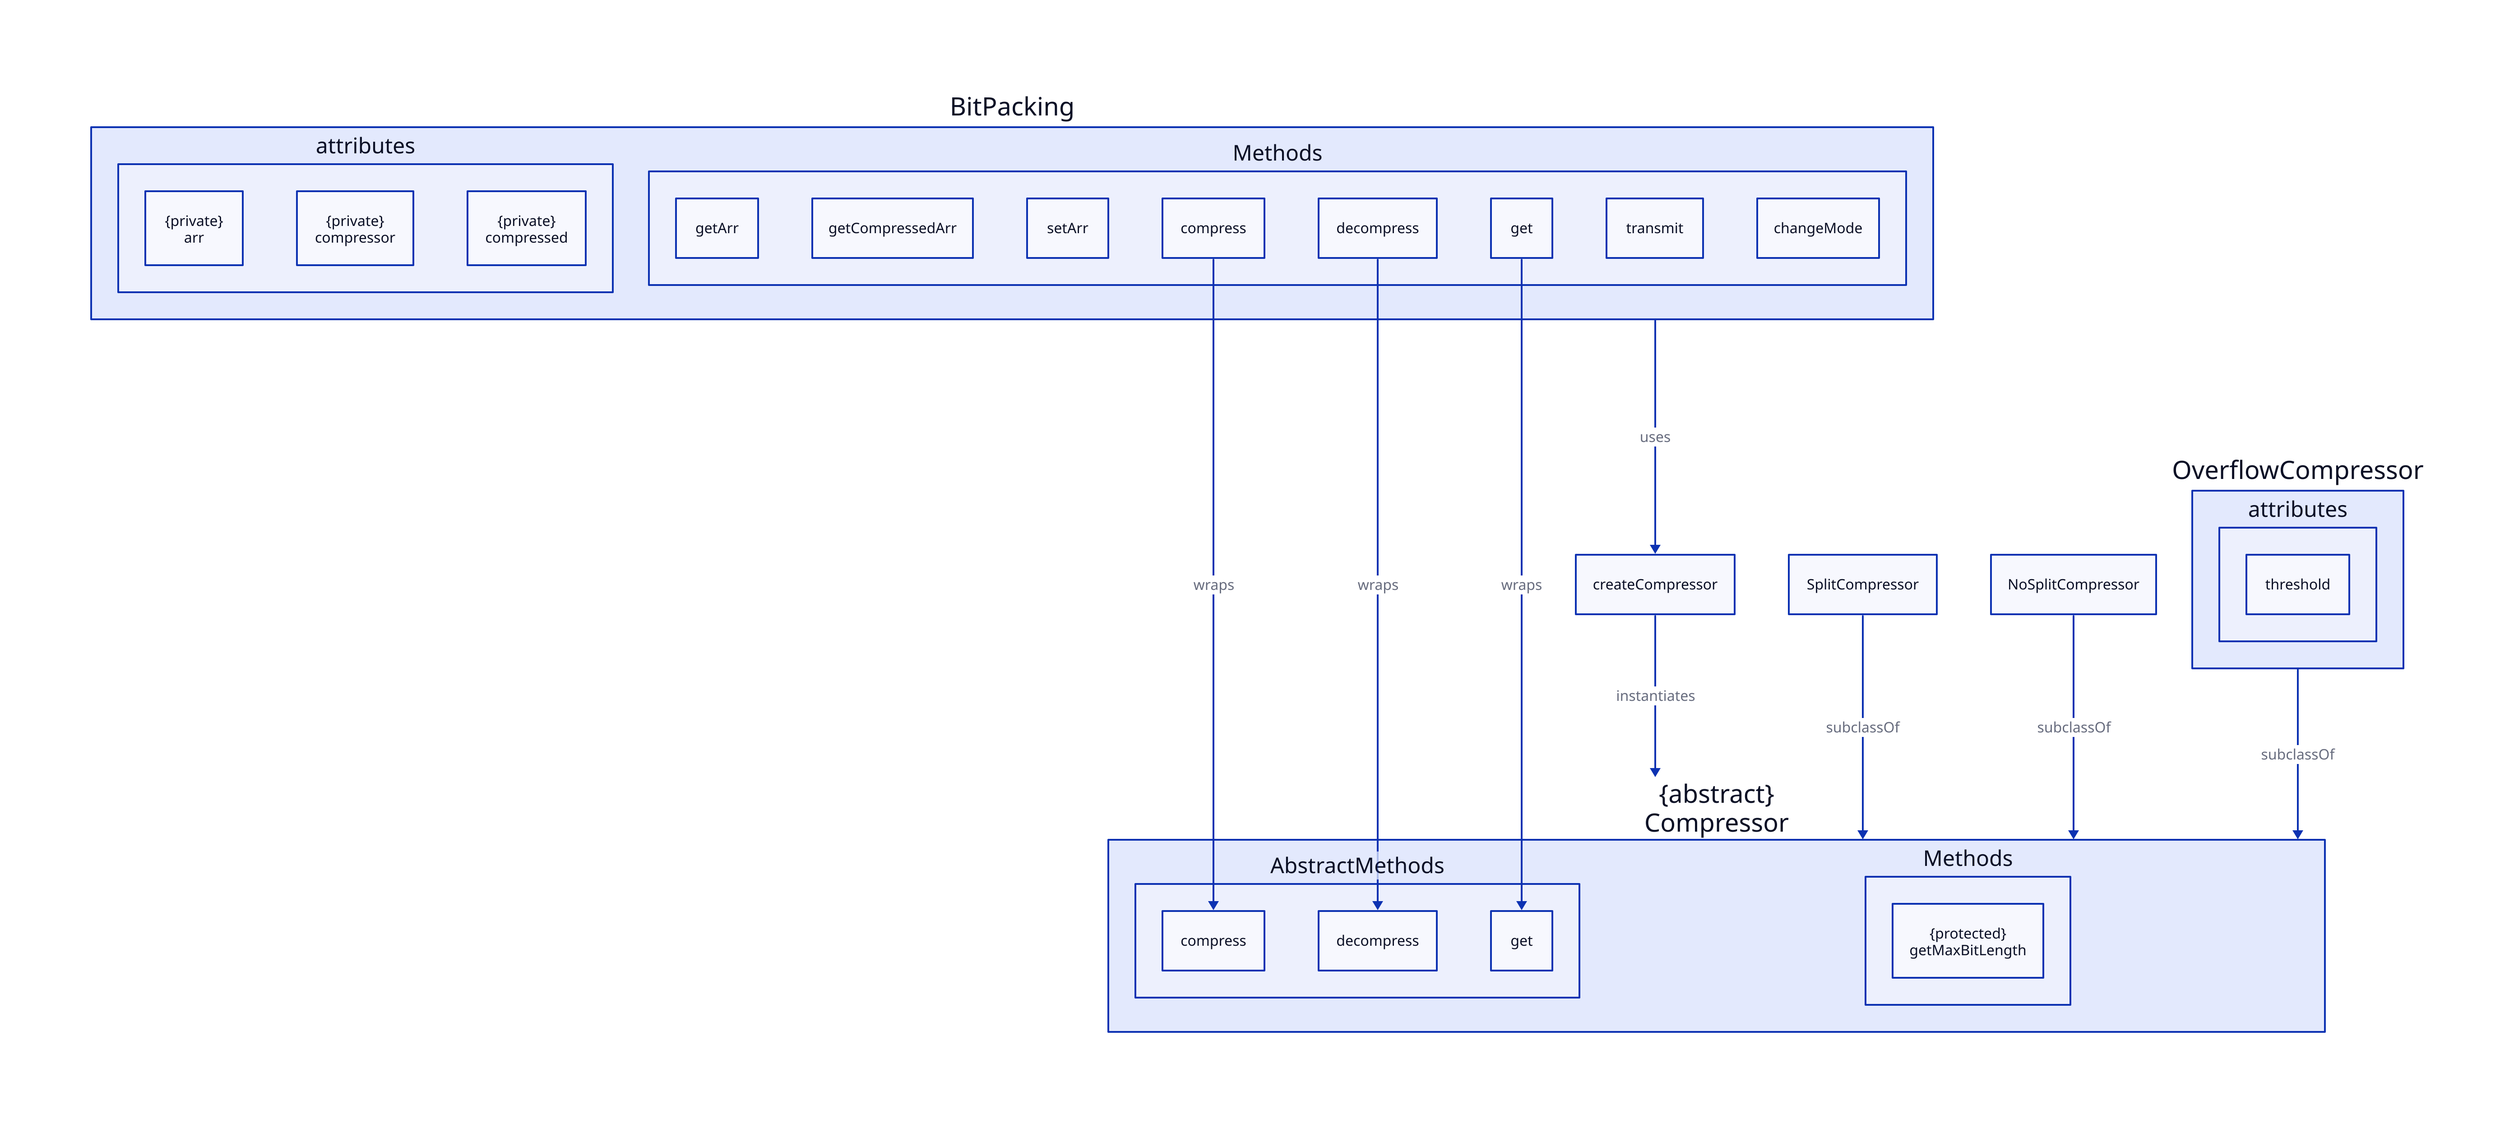 "{abstract}\nCompressor": {
  AbstractMethods: {
    compress: "compress"
    decompress: "decompress"
    get: "get"
  }
  Methods: {
    getMaxBitLength: "{protected}\ngetMaxBitLength"
  }
}

SplitCompressor
NoSplitCompressor
OverflowCompressor: {
  attributes: {
    threshold: "threshold"
  }
}

BitPacking: {
  attributes: {
    arr: "{private}\narr"
    compressor: "{private}\ncompressor"
    compressed: "{private}\ncompressed"
  }
  Methods: {
    getArr: "getArr"
    getCompressedArr: "getCompressedArr"
    setArr: "setArr"
    compress: "compress"
    decompress: "decompress"
    get: "get"
    transmit: "transmit"
    changeMode: "changeMode"
  }
}

createCompressor -> "{abstract}\nCompressor": instantiates

SplitCompressor -> "{abstract}\nCompressor": subclassOf
NoSplitCompressor -> "{abstract}\nCompressor": subclassOf
OverflowCompressor -> "{abstract}\nCompressor": subclassOf
BitPacking -> createCompressor: "uses"
BitPacking.Methods.compress -> "{abstract}\nCompressor".AbstractMethods.compress: "wraps"
BitPacking.Methods.decompress -> "{abstract}\nCompressor".AbstractMethods.decompress: "wraps"
BitPacking.Methods.get -> "{abstract}\nCompressor".AbstractMethods.get: "wraps"
